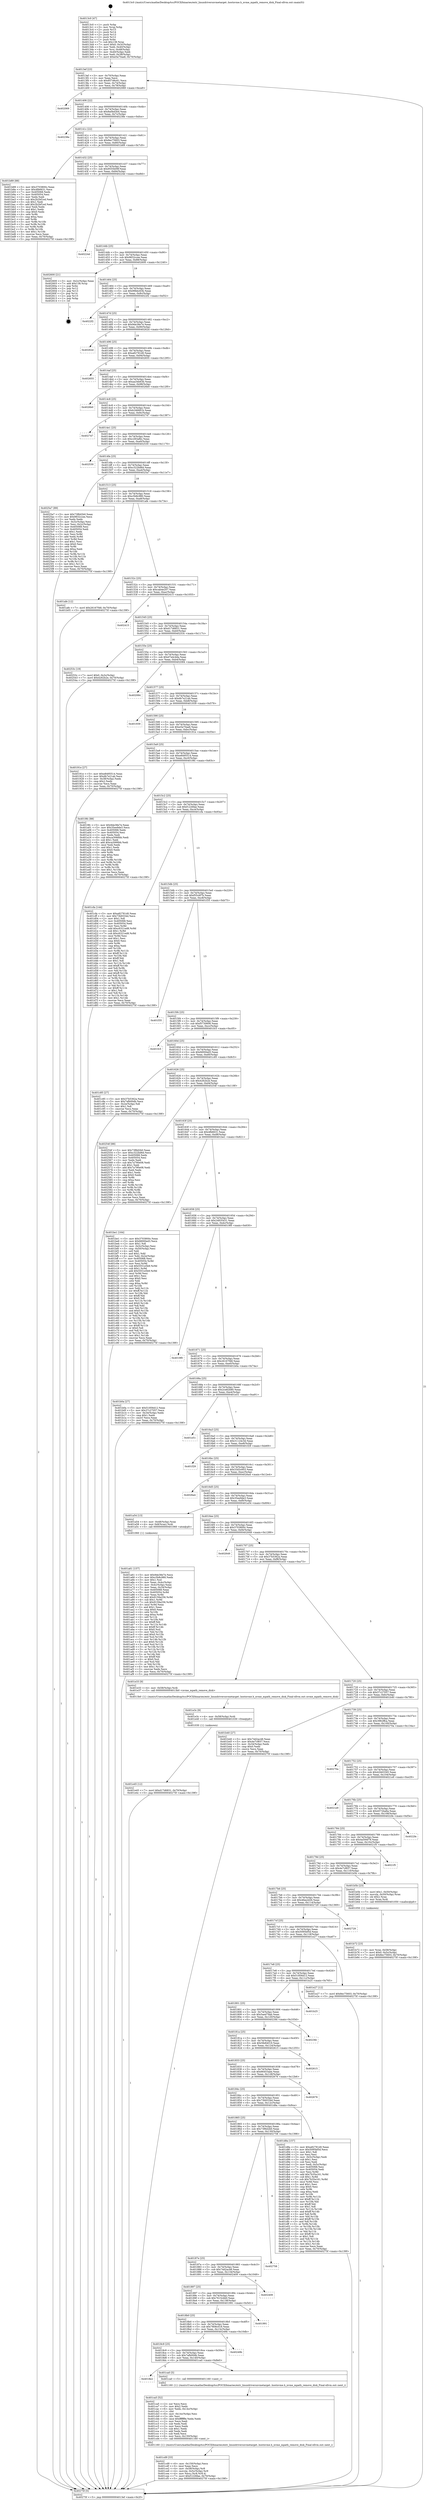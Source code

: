 digraph "0x4013c0" {
  label = "0x4013c0 (/mnt/c/Users/mathe/Desktop/tcc/POCII/binaries/extr_linuxdriversnvmetarget..hostnvme.h_nvme_mpath_remove_disk_Final-ollvm.out::main(0))"
  labelloc = "t"
  node[shape=record]

  Entry [label="",width=0.3,height=0.3,shape=circle,fillcolor=black,style=filled]
  "0x4013ef" [label="{
     0x4013ef [23]\l
     | [instrs]\l
     &nbsp;&nbsp;0x4013ef \<+3\>: mov -0x70(%rbp),%eax\l
     &nbsp;&nbsp;0x4013f2 \<+2\>: mov %eax,%ecx\l
     &nbsp;&nbsp;0x4013f4 \<+6\>: sub $0x857d6c61,%ecx\l
     &nbsp;&nbsp;0x4013fa \<+3\>: mov %eax,-0x74(%rbp)\l
     &nbsp;&nbsp;0x4013fd \<+3\>: mov %ecx,-0x78(%rbp)\l
     &nbsp;&nbsp;0x401400 \<+6\>: je 0000000000402069 \<main+0xca9\>\l
  }"]
  "0x402069" [label="{
     0x402069\l
  }", style=dashed]
  "0x401406" [label="{
     0x401406 [22]\l
     | [instrs]\l
     &nbsp;&nbsp;0x401406 \<+5\>: jmp 000000000040140b \<main+0x4b\>\l
     &nbsp;&nbsp;0x40140b \<+3\>: mov -0x74(%rbp),%eax\l
     &nbsp;&nbsp;0x40140e \<+5\>: sub $0x8a0bd3e4,%eax\l
     &nbsp;&nbsp;0x401413 \<+3\>: mov %eax,-0x7c(%rbp)\l
     &nbsp;&nbsp;0x401416 \<+6\>: je 000000000040238e \<main+0xfce\>\l
  }"]
  Exit [label="",width=0.3,height=0.3,shape=circle,fillcolor=black,style=filled,peripheries=2]
  "0x40238e" [label="{
     0x40238e\l
  }", style=dashed]
  "0x40141c" [label="{
     0x40141c [22]\l
     | [instrs]\l
     &nbsp;&nbsp;0x40141c \<+5\>: jmp 0000000000401421 \<main+0x61\>\l
     &nbsp;&nbsp;0x401421 \<+3\>: mov -0x74(%rbp),%eax\l
     &nbsp;&nbsp;0x401424 \<+5\>: sub $0x8ec75603,%eax\l
     &nbsp;&nbsp;0x401429 \<+3\>: mov %eax,-0x80(%rbp)\l
     &nbsp;&nbsp;0x40142c \<+6\>: je 0000000000401b89 \<main+0x7c9\>\l
  }"]
  "0x401e45" [label="{
     0x401e45 [12]\l
     | [instrs]\l
     &nbsp;&nbsp;0x401e45 \<+7\>: movl $0xd17d6831,-0x70(%rbp)\l
     &nbsp;&nbsp;0x401e4c \<+5\>: jmp 000000000040275f \<main+0x139f\>\l
  }"]
  "0x401b89" [label="{
     0x401b89 [88]\l
     | [instrs]\l
     &nbsp;&nbsp;0x401b89 \<+5\>: mov $0x3703800c,%eax\l
     &nbsp;&nbsp;0x401b8e \<+5\>: mov $0x4fb6631,%ecx\l
     &nbsp;&nbsp;0x401b93 \<+7\>: mov 0x405068,%edx\l
     &nbsp;&nbsp;0x401b9a \<+7\>: mov 0x405054,%esi\l
     &nbsp;&nbsp;0x401ba1 \<+2\>: mov %edx,%edi\l
     &nbsp;&nbsp;0x401ba3 \<+6\>: sub $0x2b2bf1ed,%edi\l
     &nbsp;&nbsp;0x401ba9 \<+3\>: sub $0x1,%edi\l
     &nbsp;&nbsp;0x401bac \<+6\>: add $0x2b2bf1ed,%edi\l
     &nbsp;&nbsp;0x401bb2 \<+3\>: imul %edi,%edx\l
     &nbsp;&nbsp;0x401bb5 \<+3\>: and $0x1,%edx\l
     &nbsp;&nbsp;0x401bb8 \<+3\>: cmp $0x0,%edx\l
     &nbsp;&nbsp;0x401bbb \<+4\>: sete %r8b\l
     &nbsp;&nbsp;0x401bbf \<+3\>: cmp $0xa,%esi\l
     &nbsp;&nbsp;0x401bc2 \<+4\>: setl %r9b\l
     &nbsp;&nbsp;0x401bc6 \<+3\>: mov %r8b,%r10b\l
     &nbsp;&nbsp;0x401bc9 \<+3\>: and %r9b,%r10b\l
     &nbsp;&nbsp;0x401bcc \<+3\>: xor %r9b,%r8b\l
     &nbsp;&nbsp;0x401bcf \<+3\>: or %r8b,%r10b\l
     &nbsp;&nbsp;0x401bd2 \<+4\>: test $0x1,%r10b\l
     &nbsp;&nbsp;0x401bd6 \<+3\>: cmovne %ecx,%eax\l
     &nbsp;&nbsp;0x401bd9 \<+3\>: mov %eax,-0x70(%rbp)\l
     &nbsp;&nbsp;0x401bdc \<+5\>: jmp 000000000040275f \<main+0x139f\>\l
  }"]
  "0x401432" [label="{
     0x401432 [25]\l
     | [instrs]\l
     &nbsp;&nbsp;0x401432 \<+5\>: jmp 0000000000401437 \<main+0x77\>\l
     &nbsp;&nbsp;0x401437 \<+3\>: mov -0x74(%rbp),%eax\l
     &nbsp;&nbsp;0x40143a \<+5\>: sub $0x9555b09f,%eax\l
     &nbsp;&nbsp;0x40143f \<+6\>: mov %eax,-0x84(%rbp)\l
     &nbsp;&nbsp;0x401445 \<+6\>: je 000000000040224d \<main+0xe8d\>\l
  }"]
  "0x401e3c" [label="{
     0x401e3c [9]\l
     | [instrs]\l
     &nbsp;&nbsp;0x401e3c \<+4\>: mov -0x58(%rbp),%rdi\l
     &nbsp;&nbsp;0x401e40 \<+5\>: call 0000000000401030 \<free@plt\>\l
     | [calls]\l
     &nbsp;&nbsp;0x401030 \{1\} (unknown)\l
  }"]
  "0x40224d" [label="{
     0x40224d\l
  }", style=dashed]
  "0x40144b" [label="{
     0x40144b [25]\l
     | [instrs]\l
     &nbsp;&nbsp;0x40144b \<+5\>: jmp 0000000000401450 \<main+0x90\>\l
     &nbsp;&nbsp;0x401450 \<+3\>: mov -0x74(%rbp),%eax\l
     &nbsp;&nbsp;0x401453 \<+5\>: sub $0x9832ccee,%eax\l
     &nbsp;&nbsp;0x401458 \<+6\>: mov %eax,-0x88(%rbp)\l
     &nbsp;&nbsp;0x40145e \<+6\>: je 0000000000402600 \<main+0x1240\>\l
  }"]
  "0x401cd9" [label="{
     0x401cd9 [33]\l
     | [instrs]\l
     &nbsp;&nbsp;0x401cd9 \<+6\>: mov -0x150(%rbp),%ecx\l
     &nbsp;&nbsp;0x401cdf \<+3\>: imul %eax,%ecx\l
     &nbsp;&nbsp;0x401ce2 \<+4\>: mov -0x58(%rbp),%r8\l
     &nbsp;&nbsp;0x401ce6 \<+4\>: movslq -0x5c(%rbp),%r9\l
     &nbsp;&nbsp;0x401cea \<+4\>: mov %ecx,(%r8,%r9,4)\l
     &nbsp;&nbsp;0x401cee \<+7\>: movl $0xf1226fae,-0x70(%rbp)\l
     &nbsp;&nbsp;0x401cf5 \<+5\>: jmp 000000000040275f \<main+0x139f\>\l
  }"]
  "0x402600" [label="{
     0x402600 [21]\l
     | [instrs]\l
     &nbsp;&nbsp;0x402600 \<+3\>: mov -0x2c(%rbp),%eax\l
     &nbsp;&nbsp;0x402603 \<+7\>: add $0x138,%rsp\l
     &nbsp;&nbsp;0x40260a \<+1\>: pop %rbx\l
     &nbsp;&nbsp;0x40260b \<+2\>: pop %r12\l
     &nbsp;&nbsp;0x40260d \<+2\>: pop %r13\l
     &nbsp;&nbsp;0x40260f \<+2\>: pop %r14\l
     &nbsp;&nbsp;0x402611 \<+2\>: pop %r15\l
     &nbsp;&nbsp;0x402613 \<+1\>: pop %rbp\l
     &nbsp;&nbsp;0x402614 \<+1\>: ret\l
  }"]
  "0x401464" [label="{
     0x401464 [25]\l
     | [instrs]\l
     &nbsp;&nbsp;0x401464 \<+5\>: jmp 0000000000401469 \<main+0xa9\>\l
     &nbsp;&nbsp;0x401469 \<+3\>: mov -0x74(%rbp),%eax\l
     &nbsp;&nbsp;0x40146c \<+5\>: sub $0x99bbc63b,%eax\l
     &nbsp;&nbsp;0x401471 \<+6\>: mov %eax,-0x8c(%rbp)\l
     &nbsp;&nbsp;0x401477 \<+6\>: je 00000000004022f2 \<main+0xf32\>\l
  }"]
  "0x401ca5" [label="{
     0x401ca5 [52]\l
     | [instrs]\l
     &nbsp;&nbsp;0x401ca5 \<+2\>: xor %ecx,%ecx\l
     &nbsp;&nbsp;0x401ca7 \<+5\>: mov $0x2,%edx\l
     &nbsp;&nbsp;0x401cac \<+6\>: mov %edx,-0x14c(%rbp)\l
     &nbsp;&nbsp;0x401cb2 \<+1\>: cltd\l
     &nbsp;&nbsp;0x401cb3 \<+6\>: mov -0x14c(%rbp),%esi\l
     &nbsp;&nbsp;0x401cb9 \<+2\>: idiv %esi\l
     &nbsp;&nbsp;0x401cbb \<+6\>: imul $0xfffffffe,%edx,%edx\l
     &nbsp;&nbsp;0x401cc1 \<+2\>: mov %ecx,%edi\l
     &nbsp;&nbsp;0x401cc3 \<+2\>: sub %edx,%edi\l
     &nbsp;&nbsp;0x401cc5 \<+2\>: mov %ecx,%edx\l
     &nbsp;&nbsp;0x401cc7 \<+3\>: sub $0x1,%edx\l
     &nbsp;&nbsp;0x401cca \<+2\>: add %edx,%edi\l
     &nbsp;&nbsp;0x401ccc \<+2\>: sub %edi,%ecx\l
     &nbsp;&nbsp;0x401cce \<+6\>: mov %ecx,-0x150(%rbp)\l
     &nbsp;&nbsp;0x401cd4 \<+5\>: call 0000000000401160 \<next_i\>\l
     | [calls]\l
     &nbsp;&nbsp;0x401160 \{1\} (/mnt/c/Users/mathe/Desktop/tcc/POCII/binaries/extr_linuxdriversnvmetarget..hostnvme.h_nvme_mpath_remove_disk_Final-ollvm.out::next_i)\l
  }"]
  "0x4022f2" [label="{
     0x4022f2\l
  }", style=dashed]
  "0x40147d" [label="{
     0x40147d [25]\l
     | [instrs]\l
     &nbsp;&nbsp;0x40147d \<+5\>: jmp 0000000000401482 \<main+0xc2\>\l
     &nbsp;&nbsp;0x401482 \<+3\>: mov -0x74(%rbp),%eax\l
     &nbsp;&nbsp;0x401485 \<+5\>: sub $0x9de38e7e,%eax\l
     &nbsp;&nbsp;0x40148a \<+6\>: mov %eax,-0x90(%rbp)\l
     &nbsp;&nbsp;0x401490 \<+6\>: je 000000000040262d \<main+0x126d\>\l
  }"]
  "0x4018e2" [label="{
     0x4018e2\l
  }", style=dashed]
  "0x40262d" [label="{
     0x40262d\l
  }", style=dashed]
  "0x401496" [label="{
     0x401496 [25]\l
     | [instrs]\l
     &nbsp;&nbsp;0x401496 \<+5\>: jmp 000000000040149b \<main+0xdb\>\l
     &nbsp;&nbsp;0x40149b \<+3\>: mov -0x74(%rbp),%eax\l
     &nbsp;&nbsp;0x40149e \<+5\>: sub $0xa82781d0,%eax\l
     &nbsp;&nbsp;0x4014a3 \<+6\>: mov %eax,-0x94(%rbp)\l
     &nbsp;&nbsp;0x4014a9 \<+6\>: je 0000000000402655 \<main+0x1295\>\l
  }"]
  "0x401ca0" [label="{
     0x401ca0 [5]\l
     | [instrs]\l
     &nbsp;&nbsp;0x401ca0 \<+5\>: call 0000000000401160 \<next_i\>\l
     | [calls]\l
     &nbsp;&nbsp;0x401160 \{1\} (/mnt/c/Users/mathe/Desktop/tcc/POCII/binaries/extr_linuxdriversnvmetarget..hostnvme.h_nvme_mpath_remove_disk_Final-ollvm.out::next_i)\l
  }"]
  "0x402655" [label="{
     0x402655\l
  }", style=dashed]
  "0x4014af" [label="{
     0x4014af [25]\l
     | [instrs]\l
     &nbsp;&nbsp;0x4014af \<+5\>: jmp 00000000004014b4 \<main+0xf4\>\l
     &nbsp;&nbsp;0x4014b4 \<+3\>: mov -0x74(%rbp),%eax\l
     &nbsp;&nbsp;0x4014b7 \<+5\>: sub $0xaa34b63b,%eax\l
     &nbsp;&nbsp;0x4014bc \<+6\>: mov %eax,-0x98(%rbp)\l
     &nbsp;&nbsp;0x4014c2 \<+6\>: je 00000000004026b0 \<main+0x12f0\>\l
  }"]
  "0x4018c9" [label="{
     0x4018c9 [25]\l
     | [instrs]\l
     &nbsp;&nbsp;0x4018c9 \<+5\>: jmp 00000000004018ce \<main+0x50e\>\l
     &nbsp;&nbsp;0x4018ce \<+3\>: mov -0x74(%rbp),%eax\l
     &nbsp;&nbsp;0x4018d1 \<+5\>: sub $0x7afb00db,%eax\l
     &nbsp;&nbsp;0x4018d6 \<+6\>: mov %eax,-0x140(%rbp)\l
     &nbsp;&nbsp;0x4018dc \<+6\>: je 0000000000401ca0 \<main+0x8e0\>\l
  }"]
  "0x4026b0" [label="{
     0x4026b0\l
  }", style=dashed]
  "0x4014c8" [label="{
     0x4014c8 [25]\l
     | [instrs]\l
     &nbsp;&nbsp;0x4014c8 \<+5\>: jmp 00000000004014cd \<main+0x10d\>\l
     &nbsp;&nbsp;0x4014cd \<+3\>: mov -0x74(%rbp),%eax\l
     &nbsp;&nbsp;0x4014d0 \<+5\>: sub $0xb246681b,%eax\l
     &nbsp;&nbsp;0x4014d5 \<+6\>: mov %eax,-0x9c(%rbp)\l
     &nbsp;&nbsp;0x4014db \<+6\>: je 0000000000402747 \<main+0x1387\>\l
  }"]
  "0x40249b" [label="{
     0x40249b\l
  }", style=dashed]
  "0x402747" [label="{
     0x402747\l
  }", style=dashed]
  "0x4014e1" [label="{
     0x4014e1 [25]\l
     | [instrs]\l
     &nbsp;&nbsp;0x4014e1 \<+5\>: jmp 00000000004014e6 \<main+0x126\>\l
     &nbsp;&nbsp;0x4014e6 \<+3\>: mov -0x74(%rbp),%eax\l
     &nbsp;&nbsp;0x4014e9 \<+5\>: sub $0xc283afbc,%eax\l
     &nbsp;&nbsp;0x4014ee \<+6\>: mov %eax,-0xa0(%rbp)\l
     &nbsp;&nbsp;0x4014f4 \<+6\>: je 0000000000402530 \<main+0x1170\>\l
  }"]
  "0x4018b0" [label="{
     0x4018b0 [25]\l
     | [instrs]\l
     &nbsp;&nbsp;0x4018b0 \<+5\>: jmp 00000000004018b5 \<main+0x4f5\>\l
     &nbsp;&nbsp;0x4018b5 \<+3\>: mov -0x74(%rbp),%eax\l
     &nbsp;&nbsp;0x4018b8 \<+5\>: sub $0x7808c018,%eax\l
     &nbsp;&nbsp;0x4018bd \<+6\>: mov %eax,-0x13c(%rbp)\l
     &nbsp;&nbsp;0x4018c3 \<+6\>: je 000000000040249b \<main+0x10db\>\l
  }"]
  "0x402530" [label="{
     0x402530\l
  }", style=dashed]
  "0x4014fa" [label="{
     0x4014fa [25]\l
     | [instrs]\l
     &nbsp;&nbsp;0x4014fa \<+5\>: jmp 00000000004014ff \<main+0x13f\>\l
     &nbsp;&nbsp;0x4014ff \<+3\>: mov -0x74(%rbp),%eax\l
     &nbsp;&nbsp;0x401502 \<+5\>: sub $0xc322bd6d,%eax\l
     &nbsp;&nbsp;0x401507 \<+6\>: mov %eax,-0xa4(%rbp)\l
     &nbsp;&nbsp;0x40150d \<+6\>: je 00000000004025a7 \<main+0x11e7\>\l
  }"]
  "0x401991" [label="{
     0x401991\l
  }", style=dashed]
  "0x4025a7" [label="{
     0x4025a7 [89]\l
     | [instrs]\l
     &nbsp;&nbsp;0x4025a7 \<+5\>: mov $0x73f6d2b0,%eax\l
     &nbsp;&nbsp;0x4025ac \<+5\>: mov $0x9832ccee,%ecx\l
     &nbsp;&nbsp;0x4025b1 \<+2\>: xor %edx,%edx\l
     &nbsp;&nbsp;0x4025b3 \<+3\>: mov -0x3c(%rbp),%esi\l
     &nbsp;&nbsp;0x4025b6 \<+3\>: mov %esi,-0x2c(%rbp)\l
     &nbsp;&nbsp;0x4025b9 \<+7\>: mov 0x405068,%esi\l
     &nbsp;&nbsp;0x4025c0 \<+7\>: mov 0x405054,%edi\l
     &nbsp;&nbsp;0x4025c7 \<+3\>: sub $0x1,%edx\l
     &nbsp;&nbsp;0x4025ca \<+3\>: mov %esi,%r8d\l
     &nbsp;&nbsp;0x4025cd \<+3\>: add %edx,%r8d\l
     &nbsp;&nbsp;0x4025d0 \<+4\>: imul %r8d,%esi\l
     &nbsp;&nbsp;0x4025d4 \<+3\>: and $0x1,%esi\l
     &nbsp;&nbsp;0x4025d7 \<+3\>: cmp $0x0,%esi\l
     &nbsp;&nbsp;0x4025da \<+4\>: sete %r9b\l
     &nbsp;&nbsp;0x4025de \<+3\>: cmp $0xa,%edi\l
     &nbsp;&nbsp;0x4025e1 \<+4\>: setl %r10b\l
     &nbsp;&nbsp;0x4025e5 \<+3\>: mov %r9b,%r11b\l
     &nbsp;&nbsp;0x4025e8 \<+3\>: and %r10b,%r11b\l
     &nbsp;&nbsp;0x4025eb \<+3\>: xor %r10b,%r9b\l
     &nbsp;&nbsp;0x4025ee \<+3\>: or %r9b,%r11b\l
     &nbsp;&nbsp;0x4025f1 \<+4\>: test $0x1,%r11b\l
     &nbsp;&nbsp;0x4025f5 \<+3\>: cmovne %ecx,%eax\l
     &nbsp;&nbsp;0x4025f8 \<+3\>: mov %eax,-0x70(%rbp)\l
     &nbsp;&nbsp;0x4025fb \<+5\>: jmp 000000000040275f \<main+0x139f\>\l
  }"]
  "0x401513" [label="{
     0x401513 [25]\l
     | [instrs]\l
     &nbsp;&nbsp;0x401513 \<+5\>: jmp 0000000000401518 \<main+0x158\>\l
     &nbsp;&nbsp;0x401518 \<+3\>: mov -0x74(%rbp),%eax\l
     &nbsp;&nbsp;0x40151b \<+5\>: sub $0xc5b8c980,%eax\l
     &nbsp;&nbsp;0x401520 \<+6\>: mov %eax,-0xa8(%rbp)\l
     &nbsp;&nbsp;0x401526 \<+6\>: je 0000000000401afe \<main+0x73e\>\l
  }"]
  "0x401897" [label="{
     0x401897 [25]\l
     | [instrs]\l
     &nbsp;&nbsp;0x401897 \<+5\>: jmp 000000000040189c \<main+0x4dc\>\l
     &nbsp;&nbsp;0x40189c \<+3\>: mov -0x74(%rbp),%eax\l
     &nbsp;&nbsp;0x40189f \<+5\>: sub $0x7615cbb0,%eax\l
     &nbsp;&nbsp;0x4018a4 \<+6\>: mov %eax,-0x138(%rbp)\l
     &nbsp;&nbsp;0x4018aa \<+6\>: je 0000000000401991 \<main+0x5d1\>\l
  }"]
  "0x401afe" [label="{
     0x401afe [12]\l
     | [instrs]\l
     &nbsp;&nbsp;0x401afe \<+7\>: movl $0x26167f48,-0x70(%rbp)\l
     &nbsp;&nbsp;0x401b05 \<+5\>: jmp 000000000040275f \<main+0x139f\>\l
  }"]
  "0x40152c" [label="{
     0x40152c [25]\l
     | [instrs]\l
     &nbsp;&nbsp;0x40152c \<+5\>: jmp 0000000000401531 \<main+0x171\>\l
     &nbsp;&nbsp;0x401531 \<+3\>: mov -0x74(%rbp),%eax\l
     &nbsp;&nbsp;0x401534 \<+5\>: sub $0xcab4e207,%eax\l
     &nbsp;&nbsp;0x401539 \<+6\>: mov %eax,-0xac(%rbp)\l
     &nbsp;&nbsp;0x40153f \<+6\>: je 0000000000402415 \<main+0x1055\>\l
  }"]
  "0x402409" [label="{
     0x402409\l
  }", style=dashed]
  "0x402415" [label="{
     0x402415\l
  }", style=dashed]
  "0x401545" [label="{
     0x401545 [25]\l
     | [instrs]\l
     &nbsp;&nbsp;0x401545 \<+5\>: jmp 000000000040154a \<main+0x18a\>\l
     &nbsp;&nbsp;0x40154a \<+3\>: mov -0x74(%rbp),%eax\l
     &nbsp;&nbsp;0x40154d \<+5\>: sub $0xd17d6831,%eax\l
     &nbsp;&nbsp;0x401552 \<+6\>: mov %eax,-0xb0(%rbp)\l
     &nbsp;&nbsp;0x401558 \<+6\>: je 000000000040253c \<main+0x117c\>\l
  }"]
  "0x40187e" [label="{
     0x40187e [25]\l
     | [instrs]\l
     &nbsp;&nbsp;0x40187e \<+5\>: jmp 0000000000401883 \<main+0x4c3\>\l
     &nbsp;&nbsp;0x401883 \<+3\>: mov -0x74(%rbp),%eax\l
     &nbsp;&nbsp;0x401886 \<+5\>: sub $0x74d2ac48,%eax\l
     &nbsp;&nbsp;0x40188b \<+6\>: mov %eax,-0x134(%rbp)\l
     &nbsp;&nbsp;0x401891 \<+6\>: je 0000000000402409 \<main+0x1049\>\l
  }"]
  "0x40253c" [label="{
     0x40253c [19]\l
     | [instrs]\l
     &nbsp;&nbsp;0x40253c \<+7\>: movl $0x0,-0x3c(%rbp)\l
     &nbsp;&nbsp;0x402543 \<+7\>: movl $0x4262b2e,-0x70(%rbp)\l
     &nbsp;&nbsp;0x40254a \<+5\>: jmp 000000000040275f \<main+0x139f\>\l
  }"]
  "0x40155e" [label="{
     0x40155e [25]\l
     | [instrs]\l
     &nbsp;&nbsp;0x40155e \<+5\>: jmp 0000000000401563 \<main+0x1a3\>\l
     &nbsp;&nbsp;0x401563 \<+3\>: mov -0x74(%rbp),%eax\l
     &nbsp;&nbsp;0x401566 \<+5\>: sub $0xd7a4c4da,%eax\l
     &nbsp;&nbsp;0x40156b \<+6\>: mov %eax,-0xb4(%rbp)\l
     &nbsp;&nbsp;0x401571 \<+6\>: je 0000000000402084 \<main+0xcc4\>\l
  }"]
  "0x402758" [label="{
     0x402758\l
  }", style=dashed]
  "0x402084" [label="{
     0x402084\l
  }", style=dashed]
  "0x401577" [label="{
     0x401577 [25]\l
     | [instrs]\l
     &nbsp;&nbsp;0x401577 \<+5\>: jmp 000000000040157c \<main+0x1bc\>\l
     &nbsp;&nbsp;0x40157c \<+3\>: mov -0x74(%rbp),%eax\l
     &nbsp;&nbsp;0x40157f \<+5\>: sub $0xdb7e21ab,%eax\l
     &nbsp;&nbsp;0x401584 \<+6\>: mov %eax,-0xb8(%rbp)\l
     &nbsp;&nbsp;0x40158a \<+6\>: je 0000000000401939 \<main+0x579\>\l
  }"]
  "0x401865" [label="{
     0x401865 [25]\l
     | [instrs]\l
     &nbsp;&nbsp;0x401865 \<+5\>: jmp 000000000040186a \<main+0x4aa\>\l
     &nbsp;&nbsp;0x40186a \<+3\>: mov -0x74(%rbp),%eax\l
     &nbsp;&nbsp;0x40186d \<+5\>: sub $0x73f6d2b0,%eax\l
     &nbsp;&nbsp;0x401872 \<+6\>: mov %eax,-0x130(%rbp)\l
     &nbsp;&nbsp;0x401878 \<+6\>: je 0000000000402758 \<main+0x1398\>\l
  }"]
  "0x401939" [label="{
     0x401939\l
  }", style=dashed]
  "0x401590" [label="{
     0x401590 [25]\l
     | [instrs]\l
     &nbsp;&nbsp;0x401590 \<+5\>: jmp 0000000000401595 \<main+0x1d5\>\l
     &nbsp;&nbsp;0x401595 \<+3\>: mov -0x74(%rbp),%eax\l
     &nbsp;&nbsp;0x401598 \<+5\>: sub $0xe5a70aa6,%eax\l
     &nbsp;&nbsp;0x40159d \<+6\>: mov %eax,-0xbc(%rbp)\l
     &nbsp;&nbsp;0x4015a3 \<+6\>: je 000000000040191e \<main+0x55e\>\l
  }"]
  "0x401d8a" [label="{
     0x401d8a [157]\l
     | [instrs]\l
     &nbsp;&nbsp;0x401d8a \<+5\>: mov $0xa82781d0,%eax\l
     &nbsp;&nbsp;0x401d8f \<+5\>: mov $0x5095bf5d,%ecx\l
     &nbsp;&nbsp;0x401d94 \<+2\>: mov $0x1,%dl\l
     &nbsp;&nbsp;0x401d96 \<+2\>: xor %esi,%esi\l
     &nbsp;&nbsp;0x401d98 \<+3\>: mov -0x5c(%rbp),%edi\l
     &nbsp;&nbsp;0x401d9b \<+3\>: sub $0x1,%esi\l
     &nbsp;&nbsp;0x401d9e \<+2\>: sub %esi,%edi\l
     &nbsp;&nbsp;0x401da0 \<+3\>: mov %edi,-0x5c(%rbp)\l
     &nbsp;&nbsp;0x401da3 \<+7\>: mov 0x405068,%esi\l
     &nbsp;&nbsp;0x401daa \<+7\>: mov 0x405054,%edi\l
     &nbsp;&nbsp;0x401db1 \<+3\>: mov %esi,%r8d\l
     &nbsp;&nbsp;0x401db4 \<+7\>: add $0x7b35a161,%r8d\l
     &nbsp;&nbsp;0x401dbb \<+4\>: sub $0x1,%r8d\l
     &nbsp;&nbsp;0x401dbf \<+7\>: sub $0x7b35a161,%r8d\l
     &nbsp;&nbsp;0x401dc6 \<+4\>: imul %r8d,%esi\l
     &nbsp;&nbsp;0x401dca \<+3\>: and $0x1,%esi\l
     &nbsp;&nbsp;0x401dcd \<+3\>: cmp $0x0,%esi\l
     &nbsp;&nbsp;0x401dd0 \<+4\>: sete %r9b\l
     &nbsp;&nbsp;0x401dd4 \<+3\>: cmp $0xa,%edi\l
     &nbsp;&nbsp;0x401dd7 \<+4\>: setl %r10b\l
     &nbsp;&nbsp;0x401ddb \<+3\>: mov %r9b,%r11b\l
     &nbsp;&nbsp;0x401dde \<+4\>: xor $0xff,%r11b\l
     &nbsp;&nbsp;0x401de2 \<+3\>: mov %r10b,%bl\l
     &nbsp;&nbsp;0x401de5 \<+3\>: xor $0xff,%bl\l
     &nbsp;&nbsp;0x401de8 \<+3\>: xor $0x1,%dl\l
     &nbsp;&nbsp;0x401deb \<+3\>: mov %r11b,%r14b\l
     &nbsp;&nbsp;0x401dee \<+4\>: and $0xff,%r14b\l
     &nbsp;&nbsp;0x401df2 \<+3\>: and %dl,%r9b\l
     &nbsp;&nbsp;0x401df5 \<+3\>: mov %bl,%r15b\l
     &nbsp;&nbsp;0x401df8 \<+4\>: and $0xff,%r15b\l
     &nbsp;&nbsp;0x401dfc \<+3\>: and %dl,%r10b\l
     &nbsp;&nbsp;0x401dff \<+3\>: or %r9b,%r14b\l
     &nbsp;&nbsp;0x401e02 \<+3\>: or %r10b,%r15b\l
     &nbsp;&nbsp;0x401e05 \<+3\>: xor %r15b,%r14b\l
     &nbsp;&nbsp;0x401e08 \<+3\>: or %bl,%r11b\l
     &nbsp;&nbsp;0x401e0b \<+4\>: xor $0xff,%r11b\l
     &nbsp;&nbsp;0x401e0f \<+3\>: or $0x1,%dl\l
     &nbsp;&nbsp;0x401e12 \<+3\>: and %dl,%r11b\l
     &nbsp;&nbsp;0x401e15 \<+3\>: or %r11b,%r14b\l
     &nbsp;&nbsp;0x401e18 \<+4\>: test $0x1,%r14b\l
     &nbsp;&nbsp;0x401e1c \<+3\>: cmovne %ecx,%eax\l
     &nbsp;&nbsp;0x401e1f \<+3\>: mov %eax,-0x70(%rbp)\l
     &nbsp;&nbsp;0x401e22 \<+5\>: jmp 000000000040275f \<main+0x139f\>\l
  }"]
  "0x40191e" [label="{
     0x40191e [27]\l
     | [instrs]\l
     &nbsp;&nbsp;0x40191e \<+5\>: mov $0xe8495514,%eax\l
     &nbsp;&nbsp;0x401923 \<+5\>: mov $0xdb7e21ab,%ecx\l
     &nbsp;&nbsp;0x401928 \<+3\>: mov -0x38(%rbp),%edx\l
     &nbsp;&nbsp;0x40192b \<+3\>: cmp $0x2,%edx\l
     &nbsp;&nbsp;0x40192e \<+3\>: cmovne %ecx,%eax\l
     &nbsp;&nbsp;0x401931 \<+3\>: mov %eax,-0x70(%rbp)\l
     &nbsp;&nbsp;0x401934 \<+5\>: jmp 000000000040275f \<main+0x139f\>\l
  }"]
  "0x4015a9" [label="{
     0x4015a9 [25]\l
     | [instrs]\l
     &nbsp;&nbsp;0x4015a9 \<+5\>: jmp 00000000004015ae \<main+0x1ee\>\l
     &nbsp;&nbsp;0x4015ae \<+3\>: mov -0x74(%rbp),%eax\l
     &nbsp;&nbsp;0x4015b1 \<+5\>: sub $0xe8495514,%eax\l
     &nbsp;&nbsp;0x4015b6 \<+6\>: mov %eax,-0xc0(%rbp)\l
     &nbsp;&nbsp;0x4015bc \<+6\>: je 00000000004019fc \<main+0x63c\>\l
  }"]
  "0x40275f" [label="{
     0x40275f [5]\l
     | [instrs]\l
     &nbsp;&nbsp;0x40275f \<+5\>: jmp 00000000004013ef \<main+0x2f\>\l
  }"]
  "0x4013c0" [label="{
     0x4013c0 [47]\l
     | [instrs]\l
     &nbsp;&nbsp;0x4013c0 \<+1\>: push %rbp\l
     &nbsp;&nbsp;0x4013c1 \<+3\>: mov %rsp,%rbp\l
     &nbsp;&nbsp;0x4013c4 \<+2\>: push %r15\l
     &nbsp;&nbsp;0x4013c6 \<+2\>: push %r14\l
     &nbsp;&nbsp;0x4013c8 \<+2\>: push %r13\l
     &nbsp;&nbsp;0x4013ca \<+2\>: push %r12\l
     &nbsp;&nbsp;0x4013cc \<+1\>: push %rbx\l
     &nbsp;&nbsp;0x4013cd \<+7\>: sub $0x138,%rsp\l
     &nbsp;&nbsp;0x4013d4 \<+7\>: movl $0x0,-0x3c(%rbp)\l
     &nbsp;&nbsp;0x4013db \<+3\>: mov %edi,-0x40(%rbp)\l
     &nbsp;&nbsp;0x4013de \<+4\>: mov %rsi,-0x48(%rbp)\l
     &nbsp;&nbsp;0x4013e2 \<+3\>: mov -0x40(%rbp),%edi\l
     &nbsp;&nbsp;0x4013e5 \<+3\>: mov %edi,-0x38(%rbp)\l
     &nbsp;&nbsp;0x4013e8 \<+7\>: movl $0xe5a70aa6,-0x70(%rbp)\l
  }"]
  "0x40184c" [label="{
     0x40184c [25]\l
     | [instrs]\l
     &nbsp;&nbsp;0x40184c \<+5\>: jmp 0000000000401851 \<main+0x491\>\l
     &nbsp;&nbsp;0x401851 \<+3\>: mov -0x74(%rbp),%eax\l
     &nbsp;&nbsp;0x401854 \<+5\>: sub $0x73b9334d,%eax\l
     &nbsp;&nbsp;0x401859 \<+6\>: mov %eax,-0x12c(%rbp)\l
     &nbsp;&nbsp;0x40185f \<+6\>: je 0000000000401d8a \<main+0x9ca\>\l
  }"]
  "0x4019fc" [label="{
     0x4019fc [88]\l
     | [instrs]\l
     &nbsp;&nbsp;0x4019fc \<+5\>: mov $0x9de38e7e,%eax\l
     &nbsp;&nbsp;0x401a01 \<+5\>: mov $0x35ee9de3,%ecx\l
     &nbsp;&nbsp;0x401a06 \<+7\>: mov 0x405068,%edx\l
     &nbsp;&nbsp;0x401a0d \<+7\>: mov 0x405054,%esi\l
     &nbsp;&nbsp;0x401a14 \<+2\>: mov %edx,%edi\l
     &nbsp;&nbsp;0x401a16 \<+6\>: sub $0xca3066bb,%edi\l
     &nbsp;&nbsp;0x401a1c \<+3\>: sub $0x1,%edi\l
     &nbsp;&nbsp;0x401a1f \<+6\>: add $0xca3066bb,%edi\l
     &nbsp;&nbsp;0x401a25 \<+3\>: imul %edi,%edx\l
     &nbsp;&nbsp;0x401a28 \<+3\>: and $0x1,%edx\l
     &nbsp;&nbsp;0x401a2b \<+3\>: cmp $0x0,%edx\l
     &nbsp;&nbsp;0x401a2e \<+4\>: sete %r8b\l
     &nbsp;&nbsp;0x401a32 \<+3\>: cmp $0xa,%esi\l
     &nbsp;&nbsp;0x401a35 \<+4\>: setl %r9b\l
     &nbsp;&nbsp;0x401a39 \<+3\>: mov %r8b,%r10b\l
     &nbsp;&nbsp;0x401a3c \<+3\>: and %r9b,%r10b\l
     &nbsp;&nbsp;0x401a3f \<+3\>: xor %r9b,%r8b\l
     &nbsp;&nbsp;0x401a42 \<+3\>: or %r8b,%r10b\l
     &nbsp;&nbsp;0x401a45 \<+4\>: test $0x1,%r10b\l
     &nbsp;&nbsp;0x401a49 \<+3\>: cmovne %ecx,%eax\l
     &nbsp;&nbsp;0x401a4c \<+3\>: mov %eax,-0x70(%rbp)\l
     &nbsp;&nbsp;0x401a4f \<+5\>: jmp 000000000040275f \<main+0x139f\>\l
  }"]
  "0x4015c2" [label="{
     0x4015c2 [25]\l
     | [instrs]\l
     &nbsp;&nbsp;0x4015c2 \<+5\>: jmp 00000000004015c7 \<main+0x207\>\l
     &nbsp;&nbsp;0x4015c7 \<+3\>: mov -0x74(%rbp),%eax\l
     &nbsp;&nbsp;0x4015ca \<+5\>: sub $0xf1226fae,%eax\l
     &nbsp;&nbsp;0x4015cf \<+6\>: mov %eax,-0xc4(%rbp)\l
     &nbsp;&nbsp;0x4015d5 \<+6\>: je 0000000000401cfa \<main+0x93a\>\l
  }"]
  "0x402676" [label="{
     0x402676\l
  }", style=dashed]
  "0x401cfa" [label="{
     0x401cfa [144]\l
     | [instrs]\l
     &nbsp;&nbsp;0x401cfa \<+5\>: mov $0xa82781d0,%eax\l
     &nbsp;&nbsp;0x401cff \<+5\>: mov $0x73b9334d,%ecx\l
     &nbsp;&nbsp;0x401d04 \<+2\>: mov $0x1,%dl\l
     &nbsp;&nbsp;0x401d06 \<+7\>: mov 0x405068,%esi\l
     &nbsp;&nbsp;0x401d0d \<+7\>: mov 0x405054,%edi\l
     &nbsp;&nbsp;0x401d14 \<+3\>: mov %esi,%r8d\l
     &nbsp;&nbsp;0x401d17 \<+7\>: add $0xc6321ed8,%r8d\l
     &nbsp;&nbsp;0x401d1e \<+4\>: sub $0x1,%r8d\l
     &nbsp;&nbsp;0x401d22 \<+7\>: sub $0xc6321ed8,%r8d\l
     &nbsp;&nbsp;0x401d29 \<+4\>: imul %r8d,%esi\l
     &nbsp;&nbsp;0x401d2d \<+3\>: and $0x1,%esi\l
     &nbsp;&nbsp;0x401d30 \<+3\>: cmp $0x0,%esi\l
     &nbsp;&nbsp;0x401d33 \<+4\>: sete %r9b\l
     &nbsp;&nbsp;0x401d37 \<+3\>: cmp $0xa,%edi\l
     &nbsp;&nbsp;0x401d3a \<+4\>: setl %r10b\l
     &nbsp;&nbsp;0x401d3e \<+3\>: mov %r9b,%r11b\l
     &nbsp;&nbsp;0x401d41 \<+4\>: xor $0xff,%r11b\l
     &nbsp;&nbsp;0x401d45 \<+3\>: mov %r10b,%bl\l
     &nbsp;&nbsp;0x401d48 \<+3\>: xor $0xff,%bl\l
     &nbsp;&nbsp;0x401d4b \<+3\>: xor $0x1,%dl\l
     &nbsp;&nbsp;0x401d4e \<+3\>: mov %r11b,%r14b\l
     &nbsp;&nbsp;0x401d51 \<+4\>: and $0xff,%r14b\l
     &nbsp;&nbsp;0x401d55 \<+3\>: and %dl,%r9b\l
     &nbsp;&nbsp;0x401d58 \<+3\>: mov %bl,%r15b\l
     &nbsp;&nbsp;0x401d5b \<+4\>: and $0xff,%r15b\l
     &nbsp;&nbsp;0x401d5f \<+3\>: and %dl,%r10b\l
     &nbsp;&nbsp;0x401d62 \<+3\>: or %r9b,%r14b\l
     &nbsp;&nbsp;0x401d65 \<+3\>: or %r10b,%r15b\l
     &nbsp;&nbsp;0x401d68 \<+3\>: xor %r15b,%r14b\l
     &nbsp;&nbsp;0x401d6b \<+3\>: or %bl,%r11b\l
     &nbsp;&nbsp;0x401d6e \<+4\>: xor $0xff,%r11b\l
     &nbsp;&nbsp;0x401d72 \<+3\>: or $0x1,%dl\l
     &nbsp;&nbsp;0x401d75 \<+3\>: and %dl,%r11b\l
     &nbsp;&nbsp;0x401d78 \<+3\>: or %r11b,%r14b\l
     &nbsp;&nbsp;0x401d7b \<+4\>: test $0x1,%r14b\l
     &nbsp;&nbsp;0x401d7f \<+3\>: cmovne %ecx,%eax\l
     &nbsp;&nbsp;0x401d82 \<+3\>: mov %eax,-0x70(%rbp)\l
     &nbsp;&nbsp;0x401d85 \<+5\>: jmp 000000000040275f \<main+0x139f\>\l
  }"]
  "0x4015db" [label="{
     0x4015db [25]\l
     | [instrs]\l
     &nbsp;&nbsp;0x4015db \<+5\>: jmp 00000000004015e0 \<main+0x220\>\l
     &nbsp;&nbsp;0x4015e0 \<+3\>: mov -0x74(%rbp),%eax\l
     &nbsp;&nbsp;0x4015e3 \<+5\>: sub $0xf55c6f7b,%eax\l
     &nbsp;&nbsp;0x4015e8 \<+6\>: mov %eax,-0xc8(%rbp)\l
     &nbsp;&nbsp;0x4015ee \<+6\>: je 0000000000401f35 \<main+0xb75\>\l
  }"]
  "0x401833" [label="{
     0x401833 [25]\l
     | [instrs]\l
     &nbsp;&nbsp;0x401833 \<+5\>: jmp 0000000000401838 \<main+0x478\>\l
     &nbsp;&nbsp;0x401838 \<+3\>: mov -0x74(%rbp),%eax\l
     &nbsp;&nbsp;0x40183b \<+5\>: sub $0x66453aee,%eax\l
     &nbsp;&nbsp;0x401840 \<+6\>: mov %eax,-0x128(%rbp)\l
     &nbsp;&nbsp;0x401846 \<+6\>: je 0000000000402676 \<main+0x12b6\>\l
  }"]
  "0x401f35" [label="{
     0x401f35\l
  }", style=dashed]
  "0x4015f4" [label="{
     0x4015f4 [25]\l
     | [instrs]\l
     &nbsp;&nbsp;0x4015f4 \<+5\>: jmp 00000000004015f9 \<main+0x239\>\l
     &nbsp;&nbsp;0x4015f9 \<+3\>: mov -0x74(%rbp),%eax\l
     &nbsp;&nbsp;0x4015fc \<+5\>: sub $0xf5730606,%eax\l
     &nbsp;&nbsp;0x401601 \<+6\>: mov %eax,-0xcc(%rbp)\l
     &nbsp;&nbsp;0x401607 \<+6\>: je 0000000000401fc5 \<main+0xc05\>\l
  }"]
  "0x402615" [label="{
     0x402615\l
  }", style=dashed]
  "0x401fc5" [label="{
     0x401fc5\l
  }", style=dashed]
  "0x40160d" [label="{
     0x40160d [25]\l
     | [instrs]\l
     &nbsp;&nbsp;0x40160d \<+5\>: jmp 0000000000401612 \<main+0x252\>\l
     &nbsp;&nbsp;0x401612 \<+3\>: mov -0x74(%rbp),%eax\l
     &nbsp;&nbsp;0x401615 \<+5\>: sub $0xfd000ed3,%eax\l
     &nbsp;&nbsp;0x40161a \<+6\>: mov %eax,-0xd0(%rbp)\l
     &nbsp;&nbsp;0x401620 \<+6\>: je 0000000000401c85 \<main+0x8c5\>\l
  }"]
  "0x40181a" [label="{
     0x40181a [25]\l
     | [instrs]\l
     &nbsp;&nbsp;0x40181a \<+5\>: jmp 000000000040181f \<main+0x45f\>\l
     &nbsp;&nbsp;0x40181f \<+3\>: mov -0x74(%rbp),%eax\l
     &nbsp;&nbsp;0x401822 \<+5\>: sub $0x5fe84019,%eax\l
     &nbsp;&nbsp;0x401827 \<+6\>: mov %eax,-0x124(%rbp)\l
     &nbsp;&nbsp;0x40182d \<+6\>: je 0000000000402615 \<main+0x1255\>\l
  }"]
  "0x401c85" [label="{
     0x401c85 [27]\l
     | [instrs]\l
     &nbsp;&nbsp;0x401c85 \<+5\>: mov $0x37b5362a,%eax\l
     &nbsp;&nbsp;0x401c8a \<+5\>: mov $0x7afb00db,%ecx\l
     &nbsp;&nbsp;0x401c8f \<+3\>: mov -0x2e(%rbp),%dl\l
     &nbsp;&nbsp;0x401c92 \<+3\>: test $0x1,%dl\l
     &nbsp;&nbsp;0x401c95 \<+3\>: cmovne %ecx,%eax\l
     &nbsp;&nbsp;0x401c98 \<+3\>: mov %eax,-0x70(%rbp)\l
     &nbsp;&nbsp;0x401c9b \<+5\>: jmp 000000000040275f \<main+0x139f\>\l
  }"]
  "0x401626" [label="{
     0x401626 [25]\l
     | [instrs]\l
     &nbsp;&nbsp;0x401626 \<+5\>: jmp 000000000040162b \<main+0x26b\>\l
     &nbsp;&nbsp;0x40162b \<+3\>: mov -0x74(%rbp),%eax\l
     &nbsp;&nbsp;0x40162e \<+5\>: sub $0x4262b2e,%eax\l
     &nbsp;&nbsp;0x401633 \<+6\>: mov %eax,-0xd4(%rbp)\l
     &nbsp;&nbsp;0x401639 \<+6\>: je 000000000040254f \<main+0x118f\>\l
  }"]
  "0x4023fd" [label="{
     0x4023fd\l
  }", style=dashed]
  "0x40254f" [label="{
     0x40254f [88]\l
     | [instrs]\l
     &nbsp;&nbsp;0x40254f \<+5\>: mov $0x73f6d2b0,%eax\l
     &nbsp;&nbsp;0x402554 \<+5\>: mov $0xc322bd6d,%ecx\l
     &nbsp;&nbsp;0x402559 \<+7\>: mov 0x405068,%edx\l
     &nbsp;&nbsp;0x402560 \<+7\>: mov 0x405054,%esi\l
     &nbsp;&nbsp;0x402567 \<+2\>: mov %edx,%edi\l
     &nbsp;&nbsp;0x402569 \<+6\>: sub $0x7a790e08,%edi\l
     &nbsp;&nbsp;0x40256f \<+3\>: sub $0x1,%edi\l
     &nbsp;&nbsp;0x402572 \<+6\>: add $0x7a790e08,%edi\l
     &nbsp;&nbsp;0x402578 \<+3\>: imul %edi,%edx\l
     &nbsp;&nbsp;0x40257b \<+3\>: and $0x1,%edx\l
     &nbsp;&nbsp;0x40257e \<+3\>: cmp $0x0,%edx\l
     &nbsp;&nbsp;0x402581 \<+4\>: sete %r8b\l
     &nbsp;&nbsp;0x402585 \<+3\>: cmp $0xa,%esi\l
     &nbsp;&nbsp;0x402588 \<+4\>: setl %r9b\l
     &nbsp;&nbsp;0x40258c \<+3\>: mov %r8b,%r10b\l
     &nbsp;&nbsp;0x40258f \<+3\>: and %r9b,%r10b\l
     &nbsp;&nbsp;0x402592 \<+3\>: xor %r9b,%r8b\l
     &nbsp;&nbsp;0x402595 \<+3\>: or %r8b,%r10b\l
     &nbsp;&nbsp;0x402598 \<+4\>: test $0x1,%r10b\l
     &nbsp;&nbsp;0x40259c \<+3\>: cmovne %ecx,%eax\l
     &nbsp;&nbsp;0x40259f \<+3\>: mov %eax,-0x70(%rbp)\l
     &nbsp;&nbsp;0x4025a2 \<+5\>: jmp 000000000040275f \<main+0x139f\>\l
  }"]
  "0x40163f" [label="{
     0x40163f [25]\l
     | [instrs]\l
     &nbsp;&nbsp;0x40163f \<+5\>: jmp 0000000000401644 \<main+0x284\>\l
     &nbsp;&nbsp;0x401644 \<+3\>: mov -0x74(%rbp),%eax\l
     &nbsp;&nbsp;0x401647 \<+5\>: sub $0x4fb6631,%eax\l
     &nbsp;&nbsp;0x40164c \<+6\>: mov %eax,-0xd8(%rbp)\l
     &nbsp;&nbsp;0x401652 \<+6\>: je 0000000000401be1 \<main+0x821\>\l
  }"]
  "0x401801" [label="{
     0x401801 [25]\l
     | [instrs]\l
     &nbsp;&nbsp;0x401801 \<+5\>: jmp 0000000000401806 \<main+0x446\>\l
     &nbsp;&nbsp;0x401806 \<+3\>: mov -0x74(%rbp),%eax\l
     &nbsp;&nbsp;0x401809 \<+5\>: sub $0x5aed79ab,%eax\l
     &nbsp;&nbsp;0x40180e \<+6\>: mov %eax,-0x120(%rbp)\l
     &nbsp;&nbsp;0x401814 \<+6\>: je 00000000004023fd \<main+0x103d\>\l
  }"]
  "0x401be1" [label="{
     0x401be1 [164]\l
     | [instrs]\l
     &nbsp;&nbsp;0x401be1 \<+5\>: mov $0x3703800c,%eax\l
     &nbsp;&nbsp;0x401be6 \<+5\>: mov $0xfd000ed3,%ecx\l
     &nbsp;&nbsp;0x401beb \<+2\>: mov $0x1,%dl\l
     &nbsp;&nbsp;0x401bed \<+3\>: mov -0x5c(%rbp),%esi\l
     &nbsp;&nbsp;0x401bf0 \<+3\>: cmp -0x50(%rbp),%esi\l
     &nbsp;&nbsp;0x401bf3 \<+4\>: setl %dil\l
     &nbsp;&nbsp;0x401bf7 \<+4\>: and $0x1,%dil\l
     &nbsp;&nbsp;0x401bfb \<+4\>: mov %dil,-0x2e(%rbp)\l
     &nbsp;&nbsp;0x401bff \<+7\>: mov 0x405068,%esi\l
     &nbsp;&nbsp;0x401c06 \<+8\>: mov 0x405054,%r8d\l
     &nbsp;&nbsp;0x401c0e \<+3\>: mov %esi,%r9d\l
     &nbsp;&nbsp;0x401c11 \<+7\>: sub $0x5551e5b9,%r9d\l
     &nbsp;&nbsp;0x401c18 \<+4\>: sub $0x1,%r9d\l
     &nbsp;&nbsp;0x401c1c \<+7\>: add $0x5551e5b9,%r9d\l
     &nbsp;&nbsp;0x401c23 \<+4\>: imul %r9d,%esi\l
     &nbsp;&nbsp;0x401c27 \<+3\>: and $0x1,%esi\l
     &nbsp;&nbsp;0x401c2a \<+3\>: cmp $0x0,%esi\l
     &nbsp;&nbsp;0x401c2d \<+4\>: sete %dil\l
     &nbsp;&nbsp;0x401c31 \<+4\>: cmp $0xa,%r8d\l
     &nbsp;&nbsp;0x401c35 \<+4\>: setl %r10b\l
     &nbsp;&nbsp;0x401c39 \<+3\>: mov %dil,%r11b\l
     &nbsp;&nbsp;0x401c3c \<+4\>: xor $0xff,%r11b\l
     &nbsp;&nbsp;0x401c40 \<+3\>: mov %r10b,%bl\l
     &nbsp;&nbsp;0x401c43 \<+3\>: xor $0xff,%bl\l
     &nbsp;&nbsp;0x401c46 \<+3\>: xor $0x0,%dl\l
     &nbsp;&nbsp;0x401c49 \<+3\>: mov %r11b,%r14b\l
     &nbsp;&nbsp;0x401c4c \<+4\>: and $0x0,%r14b\l
     &nbsp;&nbsp;0x401c50 \<+3\>: and %dl,%dil\l
     &nbsp;&nbsp;0x401c53 \<+3\>: mov %bl,%r15b\l
     &nbsp;&nbsp;0x401c56 \<+4\>: and $0x0,%r15b\l
     &nbsp;&nbsp;0x401c5a \<+3\>: and %dl,%r10b\l
     &nbsp;&nbsp;0x401c5d \<+3\>: or %dil,%r14b\l
     &nbsp;&nbsp;0x401c60 \<+3\>: or %r10b,%r15b\l
     &nbsp;&nbsp;0x401c63 \<+3\>: xor %r15b,%r14b\l
     &nbsp;&nbsp;0x401c66 \<+3\>: or %bl,%r11b\l
     &nbsp;&nbsp;0x401c69 \<+4\>: xor $0xff,%r11b\l
     &nbsp;&nbsp;0x401c6d \<+3\>: or $0x0,%dl\l
     &nbsp;&nbsp;0x401c70 \<+3\>: and %dl,%r11b\l
     &nbsp;&nbsp;0x401c73 \<+3\>: or %r11b,%r14b\l
     &nbsp;&nbsp;0x401c76 \<+4\>: test $0x1,%r14b\l
     &nbsp;&nbsp;0x401c7a \<+3\>: cmovne %ecx,%eax\l
     &nbsp;&nbsp;0x401c7d \<+3\>: mov %eax,-0x70(%rbp)\l
     &nbsp;&nbsp;0x401c80 \<+5\>: jmp 000000000040275f \<main+0x139f\>\l
  }"]
  "0x401658" [label="{
     0x401658 [25]\l
     | [instrs]\l
     &nbsp;&nbsp;0x401658 \<+5\>: jmp 000000000040165d \<main+0x29d\>\l
     &nbsp;&nbsp;0x40165d \<+3\>: mov -0x74(%rbp),%eax\l
     &nbsp;&nbsp;0x401660 \<+5\>: sub $0x24835431,%eax\l
     &nbsp;&nbsp;0x401665 \<+6\>: mov %eax,-0xdc(%rbp)\l
     &nbsp;&nbsp;0x40166b \<+6\>: je 00000000004019f0 \<main+0x630\>\l
  }"]
  "0x401b25" [label="{
     0x401b25\l
  }", style=dashed]
  "0x4019f0" [label="{
     0x4019f0\l
  }", style=dashed]
  "0x401671" [label="{
     0x401671 [25]\l
     | [instrs]\l
     &nbsp;&nbsp;0x401671 \<+5\>: jmp 0000000000401676 \<main+0x2b6\>\l
     &nbsp;&nbsp;0x401676 \<+3\>: mov -0x74(%rbp),%eax\l
     &nbsp;&nbsp;0x401679 \<+5\>: sub $0x26167f48,%eax\l
     &nbsp;&nbsp;0x40167e \<+6\>: mov %eax,-0xe0(%rbp)\l
     &nbsp;&nbsp;0x401684 \<+6\>: je 0000000000401b0a \<main+0x74a\>\l
  }"]
  "0x4017e8" [label="{
     0x4017e8 [25]\l
     | [instrs]\l
     &nbsp;&nbsp;0x4017e8 \<+5\>: jmp 00000000004017ed \<main+0x42d\>\l
     &nbsp;&nbsp;0x4017ed \<+3\>: mov -0x74(%rbp),%eax\l
     &nbsp;&nbsp;0x4017f0 \<+5\>: sub $0x51856d12,%eax\l
     &nbsp;&nbsp;0x4017f5 \<+6\>: mov %eax,-0x11c(%rbp)\l
     &nbsp;&nbsp;0x4017fb \<+6\>: je 0000000000401b25 \<main+0x765\>\l
  }"]
  "0x401b0a" [label="{
     0x401b0a [27]\l
     | [instrs]\l
     &nbsp;&nbsp;0x401b0a \<+5\>: mov $0x51856d12,%eax\l
     &nbsp;&nbsp;0x401b0f \<+5\>: mov $0x37c27057,%ecx\l
     &nbsp;&nbsp;0x401b14 \<+3\>: mov -0x34(%rbp),%edx\l
     &nbsp;&nbsp;0x401b17 \<+3\>: cmp $0x1,%edx\l
     &nbsp;&nbsp;0x401b1a \<+3\>: cmovl %ecx,%eax\l
     &nbsp;&nbsp;0x401b1d \<+3\>: mov %eax,-0x70(%rbp)\l
     &nbsp;&nbsp;0x401b20 \<+5\>: jmp 000000000040275f \<main+0x139f\>\l
  }"]
  "0x40168a" [label="{
     0x40168a [25]\l
     | [instrs]\l
     &nbsp;&nbsp;0x40168a \<+5\>: jmp 000000000040168f \<main+0x2cf\>\l
     &nbsp;&nbsp;0x40168f \<+3\>: mov -0x74(%rbp),%eax\l
     &nbsp;&nbsp;0x401692 \<+5\>: sub $0x2ce82b80,%eax\l
     &nbsp;&nbsp;0x401697 \<+6\>: mov %eax,-0xe4(%rbp)\l
     &nbsp;&nbsp;0x40169d \<+6\>: je 0000000000401e51 \<main+0xa91\>\l
  }"]
  "0x401e27" [label="{
     0x401e27 [12]\l
     | [instrs]\l
     &nbsp;&nbsp;0x401e27 \<+7\>: movl $0x8ec75603,-0x70(%rbp)\l
     &nbsp;&nbsp;0x401e2e \<+5\>: jmp 000000000040275f \<main+0x139f\>\l
  }"]
  "0x401e51" [label="{
     0x401e51\l
  }", style=dashed]
  "0x4016a3" [label="{
     0x4016a3 [25]\l
     | [instrs]\l
     &nbsp;&nbsp;0x4016a3 \<+5\>: jmp 00000000004016a8 \<main+0x2e8\>\l
     &nbsp;&nbsp;0x4016a8 \<+3\>: mov -0x74(%rbp),%eax\l
     &nbsp;&nbsp;0x4016ab \<+5\>: sub $0x31124c3d,%eax\l
     &nbsp;&nbsp;0x4016b0 \<+6\>: mov %eax,-0xe8(%rbp)\l
     &nbsp;&nbsp;0x4016b6 \<+6\>: je 0000000000401f29 \<main+0xb69\>\l
  }"]
  "0x4017cf" [label="{
     0x4017cf [25]\l
     | [instrs]\l
     &nbsp;&nbsp;0x4017cf \<+5\>: jmp 00000000004017d4 \<main+0x414\>\l
     &nbsp;&nbsp;0x4017d4 \<+3\>: mov -0x74(%rbp),%eax\l
     &nbsp;&nbsp;0x4017d7 \<+5\>: sub $0x5095bf5d,%eax\l
     &nbsp;&nbsp;0x4017dc \<+6\>: mov %eax,-0x118(%rbp)\l
     &nbsp;&nbsp;0x4017e2 \<+6\>: je 0000000000401e27 \<main+0xa67\>\l
  }"]
  "0x401f29" [label="{
     0x401f29\l
  }", style=dashed]
  "0x4016bc" [label="{
     0x4016bc [25]\l
     | [instrs]\l
     &nbsp;&nbsp;0x4016bc \<+5\>: jmp 00000000004016c1 \<main+0x301\>\l
     &nbsp;&nbsp;0x4016c1 \<+3\>: mov -0x74(%rbp),%eax\l
     &nbsp;&nbsp;0x4016c4 \<+5\>: sub $0x33d3c603,%eax\l
     &nbsp;&nbsp;0x4016c9 \<+6\>: mov %eax,-0xec(%rbp)\l
     &nbsp;&nbsp;0x4016cf \<+6\>: je 00000000004026a4 \<main+0x12e4\>\l
  }"]
  "0x402729" [label="{
     0x402729\l
  }", style=dashed]
  "0x4026a4" [label="{
     0x4026a4\l
  }", style=dashed]
  "0x4016d5" [label="{
     0x4016d5 [25]\l
     | [instrs]\l
     &nbsp;&nbsp;0x4016d5 \<+5\>: jmp 00000000004016da \<main+0x31a\>\l
     &nbsp;&nbsp;0x4016da \<+3\>: mov -0x74(%rbp),%eax\l
     &nbsp;&nbsp;0x4016dd \<+5\>: sub $0x35ee9de3,%eax\l
     &nbsp;&nbsp;0x4016e2 \<+6\>: mov %eax,-0xf0(%rbp)\l
     &nbsp;&nbsp;0x4016e8 \<+6\>: je 0000000000401a54 \<main+0x694\>\l
  }"]
  "0x401b72" [label="{
     0x401b72 [23]\l
     | [instrs]\l
     &nbsp;&nbsp;0x401b72 \<+4\>: mov %rax,-0x58(%rbp)\l
     &nbsp;&nbsp;0x401b76 \<+7\>: movl $0x0,-0x5c(%rbp)\l
     &nbsp;&nbsp;0x401b7d \<+7\>: movl $0x8ec75603,-0x70(%rbp)\l
     &nbsp;&nbsp;0x401b84 \<+5\>: jmp 000000000040275f \<main+0x139f\>\l
  }"]
  "0x401a54" [label="{
     0x401a54 [13]\l
     | [instrs]\l
     &nbsp;&nbsp;0x401a54 \<+4\>: mov -0x48(%rbp),%rax\l
     &nbsp;&nbsp;0x401a58 \<+4\>: mov 0x8(%rax),%rdi\l
     &nbsp;&nbsp;0x401a5c \<+5\>: call 0000000000401060 \<atoi@plt\>\l
     | [calls]\l
     &nbsp;&nbsp;0x401060 \{1\} (unknown)\l
  }"]
  "0x4016ee" [label="{
     0x4016ee [25]\l
     | [instrs]\l
     &nbsp;&nbsp;0x4016ee \<+5\>: jmp 00000000004016f3 \<main+0x333\>\l
     &nbsp;&nbsp;0x4016f3 \<+3\>: mov -0x74(%rbp),%eax\l
     &nbsp;&nbsp;0x4016f6 \<+5\>: sub $0x3703800c,%eax\l
     &nbsp;&nbsp;0x4016fb \<+6\>: mov %eax,-0xf4(%rbp)\l
     &nbsp;&nbsp;0x401701 \<+6\>: je 0000000000402649 \<main+0x1289\>\l
  }"]
  "0x401a61" [label="{
     0x401a61 [157]\l
     | [instrs]\l
     &nbsp;&nbsp;0x401a61 \<+5\>: mov $0x9de38e7e,%ecx\l
     &nbsp;&nbsp;0x401a66 \<+5\>: mov $0xc5b8c980,%edx\l
     &nbsp;&nbsp;0x401a6b \<+3\>: mov $0x1,%sil\l
     &nbsp;&nbsp;0x401a6e \<+3\>: mov %eax,-0x4c(%rbp)\l
     &nbsp;&nbsp;0x401a71 \<+3\>: mov -0x4c(%rbp),%eax\l
     &nbsp;&nbsp;0x401a74 \<+3\>: mov %eax,-0x34(%rbp)\l
     &nbsp;&nbsp;0x401a77 \<+7\>: mov 0x405068,%eax\l
     &nbsp;&nbsp;0x401a7e \<+8\>: mov 0x405054,%r8d\l
     &nbsp;&nbsp;0x401a86 \<+3\>: mov %eax,%r9d\l
     &nbsp;&nbsp;0x401a89 \<+7\>: add $0x9159a256,%r9d\l
     &nbsp;&nbsp;0x401a90 \<+4\>: sub $0x1,%r9d\l
     &nbsp;&nbsp;0x401a94 \<+7\>: sub $0x9159a256,%r9d\l
     &nbsp;&nbsp;0x401a9b \<+4\>: imul %r9d,%eax\l
     &nbsp;&nbsp;0x401a9f \<+3\>: and $0x1,%eax\l
     &nbsp;&nbsp;0x401aa2 \<+3\>: cmp $0x0,%eax\l
     &nbsp;&nbsp;0x401aa5 \<+4\>: sete %r10b\l
     &nbsp;&nbsp;0x401aa9 \<+4\>: cmp $0xa,%r8d\l
     &nbsp;&nbsp;0x401aad \<+4\>: setl %r11b\l
     &nbsp;&nbsp;0x401ab1 \<+3\>: mov %r10b,%bl\l
     &nbsp;&nbsp;0x401ab4 \<+3\>: xor $0xff,%bl\l
     &nbsp;&nbsp;0x401ab7 \<+3\>: mov %r11b,%r14b\l
     &nbsp;&nbsp;0x401aba \<+4\>: xor $0xff,%r14b\l
     &nbsp;&nbsp;0x401abe \<+4\>: xor $0x0,%sil\l
     &nbsp;&nbsp;0x401ac2 \<+3\>: mov %bl,%r15b\l
     &nbsp;&nbsp;0x401ac5 \<+4\>: and $0x0,%r15b\l
     &nbsp;&nbsp;0x401ac9 \<+3\>: and %sil,%r10b\l
     &nbsp;&nbsp;0x401acc \<+3\>: mov %r14b,%r12b\l
     &nbsp;&nbsp;0x401acf \<+4\>: and $0x0,%r12b\l
     &nbsp;&nbsp;0x401ad3 \<+3\>: and %sil,%r11b\l
     &nbsp;&nbsp;0x401ad6 \<+3\>: or %r10b,%r15b\l
     &nbsp;&nbsp;0x401ad9 \<+3\>: or %r11b,%r12b\l
     &nbsp;&nbsp;0x401adc \<+3\>: xor %r12b,%r15b\l
     &nbsp;&nbsp;0x401adf \<+3\>: or %r14b,%bl\l
     &nbsp;&nbsp;0x401ae2 \<+3\>: xor $0xff,%bl\l
     &nbsp;&nbsp;0x401ae5 \<+4\>: or $0x0,%sil\l
     &nbsp;&nbsp;0x401ae9 \<+3\>: and %sil,%bl\l
     &nbsp;&nbsp;0x401aec \<+3\>: or %bl,%r15b\l
     &nbsp;&nbsp;0x401aef \<+4\>: test $0x1,%r15b\l
     &nbsp;&nbsp;0x401af3 \<+3\>: cmovne %edx,%ecx\l
     &nbsp;&nbsp;0x401af6 \<+3\>: mov %ecx,-0x70(%rbp)\l
     &nbsp;&nbsp;0x401af9 \<+5\>: jmp 000000000040275f \<main+0x139f\>\l
  }"]
  "0x4017b6" [label="{
     0x4017b6 [25]\l
     | [instrs]\l
     &nbsp;&nbsp;0x4017b6 \<+5\>: jmp 00000000004017bb \<main+0x3fb\>\l
     &nbsp;&nbsp;0x4017bb \<+3\>: mov -0x74(%rbp),%eax\l
     &nbsp;&nbsp;0x4017be \<+5\>: sub $0x4fea2d26,%eax\l
     &nbsp;&nbsp;0x4017c3 \<+6\>: mov %eax,-0x114(%rbp)\l
     &nbsp;&nbsp;0x4017c9 \<+6\>: je 0000000000402729 \<main+0x1369\>\l
  }"]
  "0x402649" [label="{
     0x402649\l
  }", style=dashed]
  "0x401707" [label="{
     0x401707 [25]\l
     | [instrs]\l
     &nbsp;&nbsp;0x401707 \<+5\>: jmp 000000000040170c \<main+0x34c\>\l
     &nbsp;&nbsp;0x40170c \<+3\>: mov -0x74(%rbp),%eax\l
     &nbsp;&nbsp;0x40170f \<+5\>: sub $0x37b5362a,%eax\l
     &nbsp;&nbsp;0x401714 \<+6\>: mov %eax,-0xf8(%rbp)\l
     &nbsp;&nbsp;0x40171a \<+6\>: je 0000000000401e33 \<main+0xa73\>\l
  }"]
  "0x401b5b" [label="{
     0x401b5b [23]\l
     | [instrs]\l
     &nbsp;&nbsp;0x401b5b \<+7\>: movl $0x1,-0x50(%rbp)\l
     &nbsp;&nbsp;0x401b62 \<+4\>: movslq -0x50(%rbp),%rax\l
     &nbsp;&nbsp;0x401b66 \<+4\>: shl $0x2,%rax\l
     &nbsp;&nbsp;0x401b6a \<+3\>: mov %rax,%rdi\l
     &nbsp;&nbsp;0x401b6d \<+5\>: call 0000000000401050 \<malloc@plt\>\l
     | [calls]\l
     &nbsp;&nbsp;0x401050 \{1\} (unknown)\l
  }"]
  "0x401e33" [label="{
     0x401e33 [9]\l
     | [instrs]\l
     &nbsp;&nbsp;0x401e33 \<+4\>: mov -0x58(%rbp),%rdi\l
     &nbsp;&nbsp;0x401e37 \<+5\>: call 00000000004013b0 \<nvme_mpath_remove_disk\>\l
     | [calls]\l
     &nbsp;&nbsp;0x4013b0 \{1\} (/mnt/c/Users/mathe/Desktop/tcc/POCII/binaries/extr_linuxdriversnvmetarget..hostnvme.h_nvme_mpath_remove_disk_Final-ollvm.out::nvme_mpath_remove_disk)\l
  }"]
  "0x401720" [label="{
     0x401720 [25]\l
     | [instrs]\l
     &nbsp;&nbsp;0x401720 \<+5\>: jmp 0000000000401725 \<main+0x365\>\l
     &nbsp;&nbsp;0x401725 \<+3\>: mov -0x74(%rbp),%eax\l
     &nbsp;&nbsp;0x401728 \<+5\>: sub $0x37c27057,%eax\l
     &nbsp;&nbsp;0x40172d \<+6\>: mov %eax,-0xfc(%rbp)\l
     &nbsp;&nbsp;0x401733 \<+6\>: je 0000000000401b40 \<main+0x780\>\l
  }"]
  "0x40179d" [label="{
     0x40179d [25]\l
     | [instrs]\l
     &nbsp;&nbsp;0x40179d \<+5\>: jmp 00000000004017a2 \<main+0x3e2\>\l
     &nbsp;&nbsp;0x4017a2 \<+3\>: mov -0x74(%rbp),%eax\l
     &nbsp;&nbsp;0x4017a5 \<+5\>: sub $0x4e7cf657,%eax\l
     &nbsp;&nbsp;0x4017aa \<+6\>: mov %eax,-0x110(%rbp)\l
     &nbsp;&nbsp;0x4017b0 \<+6\>: je 0000000000401b5b \<main+0x79b\>\l
  }"]
  "0x401b40" [label="{
     0x401b40 [27]\l
     | [instrs]\l
     &nbsp;&nbsp;0x401b40 \<+5\>: mov $0x74d2ac48,%eax\l
     &nbsp;&nbsp;0x401b45 \<+5\>: mov $0x4e7cf657,%ecx\l
     &nbsp;&nbsp;0x401b4a \<+3\>: mov -0x34(%rbp),%edx\l
     &nbsp;&nbsp;0x401b4d \<+3\>: cmp $0x0,%edx\l
     &nbsp;&nbsp;0x401b50 \<+3\>: cmove %ecx,%eax\l
     &nbsp;&nbsp;0x401b53 \<+3\>: mov %eax,-0x70(%rbp)\l
     &nbsp;&nbsp;0x401b56 \<+5\>: jmp 000000000040275f \<main+0x139f\>\l
  }"]
  "0x401739" [label="{
     0x401739 [25]\l
     | [instrs]\l
     &nbsp;&nbsp;0x401739 \<+5\>: jmp 000000000040173e \<main+0x37e\>\l
     &nbsp;&nbsp;0x40173e \<+3\>: mov -0x74(%rbp),%eax\l
     &nbsp;&nbsp;0x401741 \<+5\>: sub $0x3962ffca,%eax\l
     &nbsp;&nbsp;0x401746 \<+6\>: mov %eax,-0x100(%rbp)\l
     &nbsp;&nbsp;0x40174c \<+6\>: je 000000000040270a \<main+0x134a\>\l
  }"]
  "0x4021f5" [label="{
     0x4021f5\l
  }", style=dashed]
  "0x40270a" [label="{
     0x40270a\l
  }", style=dashed]
  "0x401752" [label="{
     0x401752 [25]\l
     | [instrs]\l
     &nbsp;&nbsp;0x401752 \<+5\>: jmp 0000000000401757 \<main+0x397\>\l
     &nbsp;&nbsp;0x401757 \<+3\>: mov -0x74(%rbp),%eax\l
     &nbsp;&nbsp;0x40175a \<+5\>: sub $0x42b63345,%eax\l
     &nbsp;&nbsp;0x40175f \<+6\>: mov %eax,-0x104(%rbp)\l
     &nbsp;&nbsp;0x401765 \<+6\>: je 00000000004021e9 \<main+0xe29\>\l
  }"]
  "0x401784" [label="{
     0x401784 [25]\l
     | [instrs]\l
     &nbsp;&nbsp;0x401784 \<+5\>: jmp 0000000000401789 \<main+0x3c9\>\l
     &nbsp;&nbsp;0x401789 \<+3\>: mov -0x74(%rbp),%eax\l
     &nbsp;&nbsp;0x40178c \<+5\>: sub $0x4a594f78,%eax\l
     &nbsp;&nbsp;0x401791 \<+6\>: mov %eax,-0x10c(%rbp)\l
     &nbsp;&nbsp;0x401797 \<+6\>: je 00000000004021f5 \<main+0xe35\>\l
  }"]
  "0x4021e9" [label="{
     0x4021e9\l
  }", style=dashed]
  "0x40176b" [label="{
     0x40176b [25]\l
     | [instrs]\l
     &nbsp;&nbsp;0x40176b \<+5\>: jmp 0000000000401770 \<main+0x3b0\>\l
     &nbsp;&nbsp;0x401770 \<+3\>: mov -0x74(%rbp),%eax\l
     &nbsp;&nbsp;0x401773 \<+5\>: sub $0x4572ba6a,%eax\l
     &nbsp;&nbsp;0x401778 \<+6\>: mov %eax,-0x108(%rbp)\l
     &nbsp;&nbsp;0x40177e \<+6\>: je 00000000004022fe \<main+0xf3e\>\l
  }"]
  "0x4022fe" [label="{
     0x4022fe\l
  }", style=dashed]
  Entry -> "0x4013c0" [label=" 1"]
  "0x4013ef" -> "0x402069" [label=" 0"]
  "0x4013ef" -> "0x401406" [label=" 22"]
  "0x402600" -> Exit [label=" 1"]
  "0x401406" -> "0x40238e" [label=" 0"]
  "0x401406" -> "0x40141c" [label=" 22"]
  "0x4025a7" -> "0x40275f" [label=" 1"]
  "0x40141c" -> "0x401b89" [label=" 2"]
  "0x40141c" -> "0x401432" [label=" 20"]
  "0x40254f" -> "0x40275f" [label=" 1"]
  "0x401432" -> "0x40224d" [label=" 0"]
  "0x401432" -> "0x40144b" [label=" 20"]
  "0x40253c" -> "0x40275f" [label=" 1"]
  "0x40144b" -> "0x402600" [label=" 1"]
  "0x40144b" -> "0x401464" [label=" 19"]
  "0x401e45" -> "0x40275f" [label=" 1"]
  "0x401464" -> "0x4022f2" [label=" 0"]
  "0x401464" -> "0x40147d" [label=" 19"]
  "0x401e3c" -> "0x401e45" [label=" 1"]
  "0x40147d" -> "0x40262d" [label=" 0"]
  "0x40147d" -> "0x401496" [label=" 19"]
  "0x401e33" -> "0x401e3c" [label=" 1"]
  "0x401496" -> "0x402655" [label=" 0"]
  "0x401496" -> "0x4014af" [label=" 19"]
  "0x401e27" -> "0x40275f" [label=" 1"]
  "0x4014af" -> "0x4026b0" [label=" 0"]
  "0x4014af" -> "0x4014c8" [label=" 19"]
  "0x401cfa" -> "0x40275f" [label=" 1"]
  "0x4014c8" -> "0x402747" [label=" 0"]
  "0x4014c8" -> "0x4014e1" [label=" 19"]
  "0x401cd9" -> "0x40275f" [label=" 1"]
  "0x4014e1" -> "0x402530" [label=" 0"]
  "0x4014e1" -> "0x4014fa" [label=" 19"]
  "0x401ca0" -> "0x401ca5" [label=" 1"]
  "0x4014fa" -> "0x4025a7" [label=" 1"]
  "0x4014fa" -> "0x401513" [label=" 18"]
  "0x4018c9" -> "0x4018e2" [label=" 0"]
  "0x401513" -> "0x401afe" [label=" 1"]
  "0x401513" -> "0x40152c" [label=" 17"]
  "0x401d8a" -> "0x40275f" [label=" 1"]
  "0x40152c" -> "0x402415" [label=" 0"]
  "0x40152c" -> "0x401545" [label=" 17"]
  "0x4018b0" -> "0x4018c9" [label=" 1"]
  "0x401545" -> "0x40253c" [label=" 1"]
  "0x401545" -> "0x40155e" [label=" 16"]
  "0x401ca5" -> "0x401cd9" [label=" 1"]
  "0x40155e" -> "0x402084" [label=" 0"]
  "0x40155e" -> "0x401577" [label=" 16"]
  "0x401897" -> "0x4018b0" [label=" 1"]
  "0x401577" -> "0x401939" [label=" 0"]
  "0x401577" -> "0x401590" [label=" 16"]
  "0x4018c9" -> "0x401ca0" [label=" 1"]
  "0x401590" -> "0x40191e" [label=" 1"]
  "0x401590" -> "0x4015a9" [label=" 15"]
  "0x40191e" -> "0x40275f" [label=" 1"]
  "0x4013c0" -> "0x4013ef" [label=" 1"]
  "0x40275f" -> "0x4013ef" [label=" 21"]
  "0x40187e" -> "0x401897" [label=" 1"]
  "0x4015a9" -> "0x4019fc" [label=" 1"]
  "0x4015a9" -> "0x4015c2" [label=" 14"]
  "0x4019fc" -> "0x40275f" [label=" 1"]
  "0x4018b0" -> "0x40249b" [label=" 0"]
  "0x4015c2" -> "0x401cfa" [label=" 1"]
  "0x4015c2" -> "0x4015db" [label=" 13"]
  "0x401865" -> "0x40187e" [label=" 1"]
  "0x4015db" -> "0x401f35" [label=" 0"]
  "0x4015db" -> "0x4015f4" [label=" 13"]
  "0x401897" -> "0x401991" [label=" 0"]
  "0x4015f4" -> "0x401fc5" [label=" 0"]
  "0x4015f4" -> "0x40160d" [label=" 13"]
  "0x40184c" -> "0x401865" [label=" 1"]
  "0x40160d" -> "0x401c85" [label=" 2"]
  "0x40160d" -> "0x401626" [label=" 11"]
  "0x40187e" -> "0x402409" [label=" 0"]
  "0x401626" -> "0x40254f" [label=" 1"]
  "0x401626" -> "0x40163f" [label=" 10"]
  "0x401833" -> "0x40184c" [label=" 2"]
  "0x40163f" -> "0x401be1" [label=" 2"]
  "0x40163f" -> "0x401658" [label=" 8"]
  "0x401865" -> "0x402758" [label=" 0"]
  "0x401658" -> "0x4019f0" [label=" 0"]
  "0x401658" -> "0x401671" [label=" 8"]
  "0x40181a" -> "0x401833" [label=" 2"]
  "0x401671" -> "0x401b0a" [label=" 1"]
  "0x401671" -> "0x40168a" [label=" 7"]
  "0x40184c" -> "0x401d8a" [label=" 1"]
  "0x40168a" -> "0x401e51" [label=" 0"]
  "0x40168a" -> "0x4016a3" [label=" 7"]
  "0x401801" -> "0x40181a" [label=" 2"]
  "0x4016a3" -> "0x401f29" [label=" 0"]
  "0x4016a3" -> "0x4016bc" [label=" 7"]
  "0x401833" -> "0x402676" [label=" 0"]
  "0x4016bc" -> "0x4026a4" [label=" 0"]
  "0x4016bc" -> "0x4016d5" [label=" 7"]
  "0x4017e8" -> "0x401801" [label=" 2"]
  "0x4016d5" -> "0x401a54" [label=" 1"]
  "0x4016d5" -> "0x4016ee" [label=" 6"]
  "0x401a54" -> "0x401a61" [label=" 1"]
  "0x401a61" -> "0x40275f" [label=" 1"]
  "0x401afe" -> "0x40275f" [label=" 1"]
  "0x401b0a" -> "0x40275f" [label=" 1"]
  "0x40181a" -> "0x402615" [label=" 0"]
  "0x4016ee" -> "0x402649" [label=" 0"]
  "0x4016ee" -> "0x401707" [label=" 6"]
  "0x4017cf" -> "0x4017e8" [label=" 2"]
  "0x401707" -> "0x401e33" [label=" 1"]
  "0x401707" -> "0x401720" [label=" 5"]
  "0x4017cf" -> "0x401e27" [label=" 1"]
  "0x401720" -> "0x401b40" [label=" 1"]
  "0x401720" -> "0x401739" [label=" 4"]
  "0x401b40" -> "0x40275f" [label=" 1"]
  "0x4017b6" -> "0x4017cf" [label=" 3"]
  "0x401739" -> "0x40270a" [label=" 0"]
  "0x401739" -> "0x401752" [label=" 4"]
  "0x4017b6" -> "0x402729" [label=" 0"]
  "0x401752" -> "0x4021e9" [label=" 0"]
  "0x401752" -> "0x40176b" [label=" 4"]
  "0x401c85" -> "0x40275f" [label=" 2"]
  "0x40176b" -> "0x4022fe" [label=" 0"]
  "0x40176b" -> "0x401784" [label=" 4"]
  "0x4017e8" -> "0x401b25" [label=" 0"]
  "0x401784" -> "0x4021f5" [label=" 0"]
  "0x401784" -> "0x40179d" [label=" 4"]
  "0x401801" -> "0x4023fd" [label=" 0"]
  "0x40179d" -> "0x401b5b" [label=" 1"]
  "0x40179d" -> "0x4017b6" [label=" 3"]
  "0x401b5b" -> "0x401b72" [label=" 1"]
  "0x401b72" -> "0x40275f" [label=" 1"]
  "0x401b89" -> "0x40275f" [label=" 2"]
  "0x401be1" -> "0x40275f" [label=" 2"]
}
